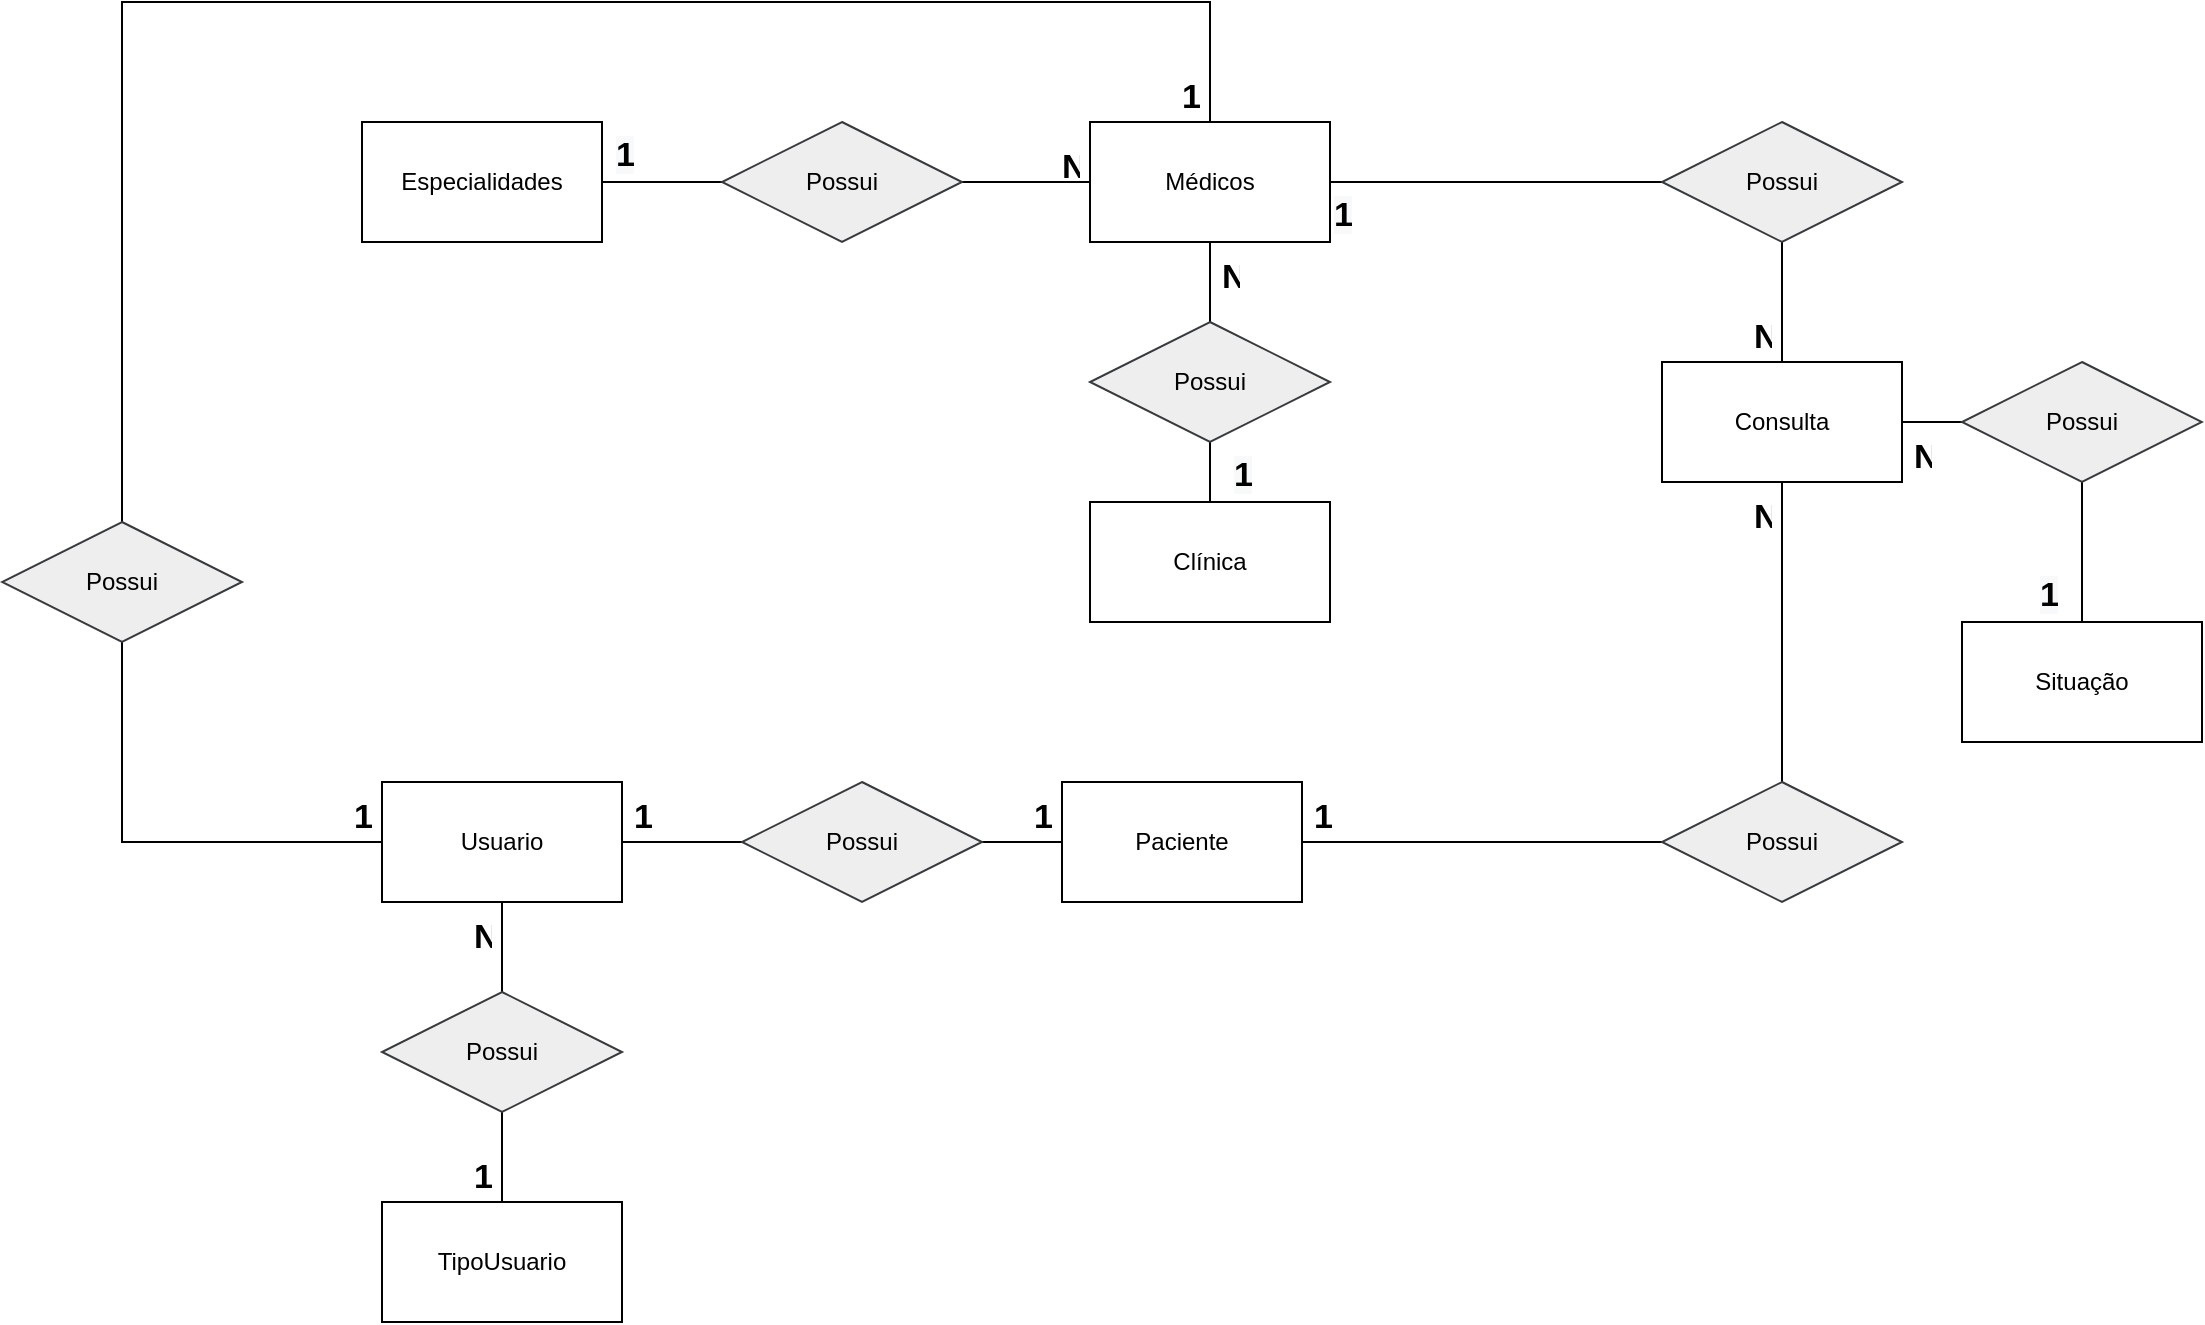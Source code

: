 <mxfile version="14.9.8" type="device" pages="2"><diagram id="kyVCbnSYXEDxs7uujvQm" name="Conceitual"><mxGraphModel dx="1800" dy="532" grid="1" gridSize="10" guides="1" tooltips="1" connect="1" arrows="1" fold="1" page="1" pageScale="1" pageWidth="827" pageHeight="1169" math="0" shadow="0"><root><mxCell id="0"/><mxCell id="1" parent="0"/><mxCell id="xKn_lGctxGdUPcm4tWQp-11" style="edgeStyle=orthogonalEdgeStyle;rounded=0;orthogonalLoop=1;jettySize=auto;html=1;endArrow=none;endFill=0;" parent="1" source="xKn_lGctxGdUPcm4tWQp-1" target="xKn_lGctxGdUPcm4tWQp-9" edge="1"><mxGeometry relative="1" as="geometry"/></mxCell><mxCell id="xKn_lGctxGdUPcm4tWQp-1" value="Especialidades" style="rounded=0;whiteSpace=wrap;html=1;" parent="1" vertex="1"><mxGeometry x="-10" y="120" width="120" height="60" as="geometry"/></mxCell><mxCell id="xKn_lGctxGdUPcm4tWQp-14" style="edgeStyle=orthogonalEdgeStyle;rounded=0;orthogonalLoop=1;jettySize=auto;html=1;entryX=0.5;entryY=0;entryDx=0;entryDy=0;endArrow=none;endFill=0;" parent="1" source="xKn_lGctxGdUPcm4tWQp-2" target="xKn_lGctxGdUPcm4tWQp-13" edge="1"><mxGeometry relative="1" as="geometry"/></mxCell><mxCell id="xKn_lGctxGdUPcm4tWQp-26" style="edgeStyle=orthogonalEdgeStyle;rounded=0;orthogonalLoop=1;jettySize=auto;html=1;entryX=0.5;entryY=0;entryDx=0;entryDy=0;endArrow=none;endFill=0;" parent="1" source="xKn_lGctxGdUPcm4tWQp-2" target="xKn_lGctxGdUPcm4tWQp-24" edge="1"><mxGeometry relative="1" as="geometry"><Array as="points"><mxPoint x="414" y="60"/><mxPoint x="-130" y="60"/></Array></mxGeometry></mxCell><mxCell id="xKn_lGctxGdUPcm4tWQp-34" style="edgeStyle=orthogonalEdgeStyle;rounded=0;orthogonalLoop=1;jettySize=auto;html=1;entryX=0;entryY=0.5;entryDx=0;entryDy=0;endArrow=none;endFill=0;" parent="1" source="xKn_lGctxGdUPcm4tWQp-2" target="xKn_lGctxGdUPcm4tWQp-33" edge="1"><mxGeometry relative="1" as="geometry"/></mxCell><mxCell id="xKn_lGctxGdUPcm4tWQp-2" value="Médicos" style="rounded=0;whiteSpace=wrap;html=1;" parent="1" vertex="1"><mxGeometry x="354" y="120" width="120" height="60" as="geometry"/></mxCell><mxCell id="xKn_lGctxGdUPcm4tWQp-4" value="Clínica" style="rounded=0;whiteSpace=wrap;html=1;" parent="1" vertex="1"><mxGeometry x="354" y="310" width="120" height="60" as="geometry"/></mxCell><mxCell id="xKn_lGctxGdUPcm4tWQp-17" style="edgeStyle=orthogonalEdgeStyle;rounded=0;orthogonalLoop=1;jettySize=auto;html=1;entryX=0;entryY=0.5;entryDx=0;entryDy=0;endArrow=none;endFill=0;" parent="1" source="xKn_lGctxGdUPcm4tWQp-5" target="xKn_lGctxGdUPcm4tWQp-16" edge="1"><mxGeometry relative="1" as="geometry"/></mxCell><mxCell id="xKn_lGctxGdUPcm4tWQp-22" style="edgeStyle=orthogonalEdgeStyle;rounded=0;orthogonalLoop=1;jettySize=auto;html=1;entryX=1;entryY=0.5;entryDx=0;entryDy=0;endArrow=none;endFill=0;" parent="1" source="xKn_lGctxGdUPcm4tWQp-5" target="xKn_lGctxGdUPcm4tWQp-21" edge="1"><mxGeometry relative="1" as="geometry"/></mxCell><mxCell id="xKn_lGctxGdUPcm4tWQp-5" value="Paciente" style="rounded=0;whiteSpace=wrap;html=1;" parent="1" vertex="1"><mxGeometry x="340" y="450" width="120" height="60" as="geometry"/></mxCell><mxCell id="xKn_lGctxGdUPcm4tWQp-6" value="Consulta" style="rounded=0;whiteSpace=wrap;html=1;" parent="1" vertex="1"><mxGeometry x="640" y="240" width="120" height="60" as="geometry"/></mxCell><mxCell id="xKn_lGctxGdUPcm4tWQp-23" style="edgeStyle=orthogonalEdgeStyle;rounded=0;orthogonalLoop=1;jettySize=auto;html=1;entryX=0;entryY=0.5;entryDx=0;entryDy=0;endArrow=none;endFill=0;" parent="1" source="xKn_lGctxGdUPcm4tWQp-8" target="xKn_lGctxGdUPcm4tWQp-21" edge="1"><mxGeometry relative="1" as="geometry"/></mxCell><mxCell id="xKn_lGctxGdUPcm4tWQp-25" style="edgeStyle=orthogonalEdgeStyle;rounded=0;orthogonalLoop=1;jettySize=auto;html=1;entryX=0.5;entryY=1;entryDx=0;entryDy=0;endArrow=none;endFill=0;" parent="1" source="xKn_lGctxGdUPcm4tWQp-8" target="xKn_lGctxGdUPcm4tWQp-24" edge="1"><mxGeometry relative="1" as="geometry"/></mxCell><mxCell id="5OIZsQiCX2js1_g0Q7gJ-3" style="edgeStyle=orthogonalEdgeStyle;rounded=0;orthogonalLoop=1;jettySize=auto;html=1;entryX=0.5;entryY=0;entryDx=0;entryDy=0;fontSize=17;endArrow=none;endFill=0;" edge="1" parent="1" source="xKn_lGctxGdUPcm4tWQp-8" target="5OIZsQiCX2js1_g0Q7gJ-2"><mxGeometry relative="1" as="geometry"/></mxCell><mxCell id="xKn_lGctxGdUPcm4tWQp-8" value="Usuario" style="rounded=0;whiteSpace=wrap;html=1;" parent="1" vertex="1"><mxGeometry y="450" width="120" height="60" as="geometry"/></mxCell><mxCell id="xKn_lGctxGdUPcm4tWQp-12" style="edgeStyle=orthogonalEdgeStyle;rounded=0;orthogonalLoop=1;jettySize=auto;html=1;endArrow=none;endFill=0;" parent="1" source="xKn_lGctxGdUPcm4tWQp-9" target="xKn_lGctxGdUPcm4tWQp-2" edge="1"><mxGeometry relative="1" as="geometry"/></mxCell><mxCell id="xKn_lGctxGdUPcm4tWQp-9" value="Possui" style="shape=rhombus;perimeter=rhombusPerimeter;whiteSpace=wrap;html=1;align=center;fillColor=#eeeeee;strokeColor=#36393d;" parent="1" vertex="1"><mxGeometry x="170" y="120" width="120" height="60" as="geometry"/></mxCell><mxCell id="xKn_lGctxGdUPcm4tWQp-15" style="edgeStyle=orthogonalEdgeStyle;rounded=0;orthogonalLoop=1;jettySize=auto;html=1;endArrow=none;endFill=0;" parent="1" source="xKn_lGctxGdUPcm4tWQp-13" target="xKn_lGctxGdUPcm4tWQp-4" edge="1"><mxGeometry relative="1" as="geometry"/></mxCell><mxCell id="xKn_lGctxGdUPcm4tWQp-13" value="Possui" style="shape=rhombus;perimeter=rhombusPerimeter;whiteSpace=wrap;html=1;align=center;fillColor=#eeeeee;strokeColor=#36393d;" parent="1" vertex="1"><mxGeometry x="354" y="220" width="120" height="60" as="geometry"/></mxCell><mxCell id="xKn_lGctxGdUPcm4tWQp-19" style="edgeStyle=orthogonalEdgeStyle;rounded=0;orthogonalLoop=1;jettySize=auto;html=1;entryX=0.5;entryY=1;entryDx=0;entryDy=0;endArrow=none;endFill=0;" parent="1" source="xKn_lGctxGdUPcm4tWQp-16" target="xKn_lGctxGdUPcm4tWQp-6" edge="1"><mxGeometry relative="1" as="geometry"/></mxCell><mxCell id="xKn_lGctxGdUPcm4tWQp-16" value="Possui" style="shape=rhombus;perimeter=rhombusPerimeter;whiteSpace=wrap;html=1;align=center;fillColor=#eeeeee;strokeColor=#36393d;" parent="1" vertex="1"><mxGeometry x="640" y="450" width="120" height="60" as="geometry"/></mxCell><mxCell id="xKn_lGctxGdUPcm4tWQp-21" value="Possui" style="shape=rhombus;perimeter=rhombusPerimeter;whiteSpace=wrap;html=1;align=center;fillColor=#eeeeee;strokeColor=#36393d;" parent="1" vertex="1"><mxGeometry x="180" y="450" width="120" height="60" as="geometry"/></mxCell><mxCell id="xKn_lGctxGdUPcm4tWQp-24" value="Possui" style="shape=rhombus;perimeter=rhombusPerimeter;whiteSpace=wrap;html=1;align=center;fillColor=#eeeeee;strokeColor=#36393d;" parent="1" vertex="1"><mxGeometry x="-190" y="320" width="120" height="60" as="geometry"/></mxCell><mxCell id="xKn_lGctxGdUPcm4tWQp-35" style="edgeStyle=orthogonalEdgeStyle;rounded=0;orthogonalLoop=1;jettySize=auto;html=1;entryX=0.5;entryY=0;entryDx=0;entryDy=0;endArrow=none;endFill=0;" parent="1" source="xKn_lGctxGdUPcm4tWQp-33" target="xKn_lGctxGdUPcm4tWQp-6" edge="1"><mxGeometry relative="1" as="geometry"/></mxCell><mxCell id="xKn_lGctxGdUPcm4tWQp-33" value="Possui" style="shape=rhombus;perimeter=rhombusPerimeter;whiteSpace=wrap;html=1;align=center;fillColor=#eeeeee;strokeColor=#36393d;" parent="1" vertex="1"><mxGeometry x="640" y="120" width="120" height="60" as="geometry"/></mxCell><mxCell id="xKn_lGctxGdUPcm4tWQp-38" style="edgeStyle=orthogonalEdgeStyle;rounded=0;orthogonalLoop=1;jettySize=auto;html=1;entryX=0.5;entryY=1;entryDx=0;entryDy=0;endArrow=none;endFill=0;" parent="1" source="xKn_lGctxGdUPcm4tWQp-36" target="xKn_lGctxGdUPcm4tWQp-37" edge="1"><mxGeometry relative="1" as="geometry"/></mxCell><mxCell id="xKn_lGctxGdUPcm4tWQp-36" value="Situação" style="rounded=0;whiteSpace=wrap;html=1;" parent="1" vertex="1"><mxGeometry x="790" y="370" width="120" height="60" as="geometry"/></mxCell><mxCell id="xKn_lGctxGdUPcm4tWQp-40" style="edgeStyle=orthogonalEdgeStyle;rounded=0;orthogonalLoop=1;jettySize=auto;html=1;entryX=1;entryY=0.5;entryDx=0;entryDy=0;endArrow=none;endFill=0;" parent="1" source="xKn_lGctxGdUPcm4tWQp-37" target="xKn_lGctxGdUPcm4tWQp-6" edge="1"><mxGeometry relative="1" as="geometry"/></mxCell><mxCell id="xKn_lGctxGdUPcm4tWQp-37" value="Possui" style="shape=rhombus;perimeter=rhombusPerimeter;whiteSpace=wrap;html=1;align=center;fillColor=#eeeeee;strokeColor=#36393d;" parent="1" vertex="1"><mxGeometry x="790" y="240" width="120" height="60" as="geometry"/></mxCell><mxCell id="xKn_lGctxGdUPcm4tWQp-41" value="1" style="text;strokeColor=none;fillColor=none;spacingLeft=4;spacingRight=4;overflow=hidden;rotatable=0;points=[[0,0.5],[1,0.5]];portConstraint=eastwest;fontSize=17;fontStyle=1" parent="1" vertex="1"><mxGeometry x="394" y="90" width="20" height="30" as="geometry"/></mxCell><mxCell id="xKn_lGctxGdUPcm4tWQp-43" value="1" style="text;strokeColor=none;fillColor=none;spacingLeft=4;spacingRight=4;overflow=hidden;rotatable=0;points=[[0,0.5],[1,0.5]];portConstraint=eastwest;fontSize=17;fontStyle=1" parent="1" vertex="1"><mxGeometry x="-20" y="450" width="20" height="30" as="geometry"/></mxCell><mxCell id="xKn_lGctxGdUPcm4tWQp-44" value="1" style="text;strokeColor=none;fillColor=none;spacingLeft=4;spacingRight=4;overflow=hidden;rotatable=0;points=[[0,0.5],[1,0.5]];portConstraint=eastwest;fontSize=17;fontStyle=1" parent="1" vertex="1"><mxGeometry x="120" y="450" width="20" height="30" as="geometry"/></mxCell><mxCell id="xKn_lGctxGdUPcm4tWQp-45" value="1" style="text;strokeColor=none;fillColor=none;spacingLeft=4;spacingRight=4;overflow=hidden;rotatable=0;points=[[0,0.5],[1,0.5]];portConstraint=eastwest;fontSize=17;fontStyle=1" parent="1" vertex="1"><mxGeometry x="320" y="450" width="20" height="30" as="geometry"/></mxCell><mxCell id="xKn_lGctxGdUPcm4tWQp-46" value="1" style="text;strokeColor=none;fillColor=none;spacingLeft=4;spacingRight=4;overflow=hidden;rotatable=0;points=[[0,0.5],[1,0.5]];portConstraint=eastwest;fontSize=17;fontStyle=1" parent="1" vertex="1"><mxGeometry x="460" y="450" width="20" height="30" as="geometry"/></mxCell><mxCell id="xKn_lGctxGdUPcm4tWQp-47" value="N" style="text;strokeColor=none;fillColor=none;spacingLeft=4;spacingRight=4;overflow=hidden;rotatable=0;points=[[0,0.5],[1,0.5]];portConstraint=eastwest;fontSize=17;fontStyle=1" parent="1" vertex="1"><mxGeometry x="680" y="300" width="20" height="30" as="geometry"/></mxCell><mxCell id="xKn_lGctxGdUPcm4tWQp-53" value="&lt;span style=&quot;color: rgb(0, 0, 0); font-family: helvetica; font-size: 17px; font-style: normal; font-weight: 700; letter-spacing: normal; text-align: left; text-indent: 0px; text-transform: none; word-spacing: 0px; background-color: rgb(248, 249, 250); display: inline; float: none;&quot;&gt;1&lt;/span&gt;" style="text;whiteSpace=wrap;html=1;fontSize=17;" parent="1" vertex="1"><mxGeometry x="827" y="340" width="30" height="40" as="geometry"/></mxCell><mxCell id="xKn_lGctxGdUPcm4tWQp-55" value="N" style="text;strokeColor=none;fillColor=none;spacingLeft=4;spacingRight=4;overflow=hidden;rotatable=0;points=[[0,0.5],[1,0.5]];portConstraint=eastwest;fontSize=17;fontStyle=1" parent="1" vertex="1"><mxGeometry x="760" y="270" width="20" height="30" as="geometry"/></mxCell><mxCell id="xKn_lGctxGdUPcm4tWQp-56" value="&lt;span style=&quot;color: rgb(0, 0, 0); font-family: helvetica; font-size: 17px; font-style: normal; font-weight: 700; letter-spacing: normal; text-align: left; text-indent: 0px; text-transform: none; word-spacing: 0px; background-color: rgb(248, 249, 250); display: inline; float: none;&quot;&gt;1&lt;/span&gt;" style="text;whiteSpace=wrap;html=1;fontSize=17;" parent="1" vertex="1"><mxGeometry x="474" y="150" width="30" height="40" as="geometry"/></mxCell><mxCell id="xKn_lGctxGdUPcm4tWQp-57" value="N" style="text;strokeColor=none;fillColor=none;spacingLeft=4;spacingRight=4;overflow=hidden;rotatable=0;points=[[0,0.5],[1,0.5]];portConstraint=eastwest;fontSize=17;fontStyle=1" parent="1" vertex="1"><mxGeometry x="680" y="210" width="20" height="30" as="geometry"/></mxCell><mxCell id="xKn_lGctxGdUPcm4tWQp-58" value="&lt;span style=&quot;color: rgb(0, 0, 0); font-family: helvetica; font-size: 17px; font-style: normal; font-weight: 700; letter-spacing: normal; text-align: left; text-indent: 0px; text-transform: none; word-spacing: 0px; background-color: rgb(248, 249, 250); display: inline; float: none;&quot;&gt;1&lt;/span&gt;" style="text;whiteSpace=wrap;html=1;fontSize=17;" parent="1" vertex="1"><mxGeometry x="424" y="280" width="30" height="40" as="geometry"/></mxCell><mxCell id="xKn_lGctxGdUPcm4tWQp-59" value="N" style="text;strokeColor=none;fillColor=none;spacingLeft=4;spacingRight=4;overflow=hidden;rotatable=0;points=[[0,0.5],[1,0.5]];portConstraint=eastwest;fontSize=17;fontStyle=1" parent="1" vertex="1"><mxGeometry x="414" y="180" width="20" height="30" as="geometry"/></mxCell><mxCell id="xKn_lGctxGdUPcm4tWQp-60" value="&lt;span style=&quot;color: rgb(0, 0, 0); font-family: helvetica; font-size: 17px; font-style: normal; font-weight: 700; letter-spacing: normal; text-align: left; text-indent: 0px; text-transform: none; word-spacing: 0px; background-color: rgb(248, 249, 250); display: inline; float: none;&quot;&gt;1&lt;/span&gt;" style="text;whiteSpace=wrap;html=1;fontSize=17;" parent="1" vertex="1"><mxGeometry x="115" y="120" width="30" height="40" as="geometry"/></mxCell><mxCell id="xKn_lGctxGdUPcm4tWQp-61" value="N" style="text;strokeColor=none;fillColor=none;spacingLeft=4;spacingRight=4;overflow=hidden;rotatable=0;points=[[0,0.5],[1,0.5]];portConstraint=eastwest;fontSize=17;fontStyle=1" parent="1" vertex="1"><mxGeometry x="334" y="125" width="20" height="30" as="geometry"/></mxCell><mxCell id="GxhPL_GoNYqnLRy464fH-1" value="TipoUsuario" style="rounded=0;whiteSpace=wrap;html=1;" vertex="1" parent="1"><mxGeometry y="660" width="120" height="60" as="geometry"/></mxCell><mxCell id="5OIZsQiCX2js1_g0Q7gJ-4" style="edgeStyle=orthogonalEdgeStyle;rounded=0;orthogonalLoop=1;jettySize=auto;html=1;entryX=0.5;entryY=0;entryDx=0;entryDy=0;fontSize=17;endArrow=none;endFill=0;" edge="1" parent="1" source="5OIZsQiCX2js1_g0Q7gJ-2" target="GxhPL_GoNYqnLRy464fH-1"><mxGeometry relative="1" as="geometry"/></mxCell><mxCell id="5OIZsQiCX2js1_g0Q7gJ-2" value="Possui" style="shape=rhombus;perimeter=rhombusPerimeter;whiteSpace=wrap;html=1;align=center;fillColor=#eeeeee;strokeColor=#36393d;" vertex="1" parent="1"><mxGeometry y="555" width="120" height="60" as="geometry"/></mxCell><mxCell id="5OIZsQiCX2js1_g0Q7gJ-5" value="1" style="text;strokeColor=none;fillColor=none;spacingLeft=4;spacingRight=4;overflow=hidden;rotatable=0;points=[[0,0.5],[1,0.5]];portConstraint=eastwest;fontSize=17;fontStyle=1" vertex="1" parent="1"><mxGeometry x="40" y="630" width="20" height="30" as="geometry"/></mxCell><mxCell id="5OIZsQiCX2js1_g0Q7gJ-6" value="N" style="text;strokeColor=none;fillColor=none;spacingLeft=4;spacingRight=4;overflow=hidden;rotatable=0;points=[[0,0.5],[1,0.5]];portConstraint=eastwest;fontSize=17;fontStyle=1" vertex="1" parent="1"><mxGeometry x="40" y="510" width="20" height="30" as="geometry"/></mxCell></root></mxGraphModel></diagram><diagram id="wv5xsApm2tEbBOvEeQ_Q" name="Lógico"><mxGraphModel dx="973" dy="532" grid="1" gridSize="10" guides="1" tooltips="1" connect="1" arrows="1" fold="1" page="1" pageScale="1" pageWidth="827" pageHeight="1169" math="0" shadow="0"><root><mxCell id="UlKc3c4fsvr3SJuEGtlC-0"/><mxCell id="UlKc3c4fsvr3SJuEGtlC-1" parent="UlKc3c4fsvr3SJuEGtlC-0"/><mxCell id="G_xgUAaHMyagzJbyR8a2-0" value="Clinica" style="shape=table;startSize=30;container=1;collapsible=1;childLayout=tableLayout;fixedRows=1;rowLines=0;fontStyle=5;align=center;resizeLast=1;fontSize=17;fillColor=#eeeeee;strokeColor=#36393d;" parent="UlKc3c4fsvr3SJuEGtlC-1" vertex="1"><mxGeometry x="30" y="120" width="180" height="190" as="geometry"/></mxCell><mxCell id="G_xgUAaHMyagzJbyR8a2-1" value="" style="shape=partialRectangle;collapsible=0;dropTarget=0;pointerEvents=0;fillColor=none;top=0;left=0;bottom=1;right=0;points=[[0,0.5],[1,0.5]];portConstraint=eastwest;" parent="G_xgUAaHMyagzJbyR8a2-0" vertex="1"><mxGeometry y="30" width="180" height="30" as="geometry"/></mxCell><mxCell id="G_xgUAaHMyagzJbyR8a2-2" value="PK" style="shape=partialRectangle;connectable=0;fillColor=none;top=0;left=0;bottom=0;right=0;fontStyle=1;overflow=hidden;" parent="G_xgUAaHMyagzJbyR8a2-1" vertex="1"><mxGeometry width="30" height="30" as="geometry"/></mxCell><mxCell id="G_xgUAaHMyagzJbyR8a2-3" value="idClinica" style="shape=partialRectangle;connectable=0;fillColor=none;top=0;left=0;bottom=0;right=0;align=left;spacingLeft=6;fontStyle=5;overflow=hidden;" parent="G_xgUAaHMyagzJbyR8a2-1" vertex="1"><mxGeometry x="30" width="150" height="30" as="geometry"/></mxCell><mxCell id="G_xgUAaHMyagzJbyR8a2-13" value="" style="shape=partialRectangle;collapsible=0;dropTarget=0;pointerEvents=0;fillColor=none;top=0;left=0;bottom=0;right=0;points=[[0,0.5],[1,0.5]];portConstraint=eastwest;fontSize=17;" parent="G_xgUAaHMyagzJbyR8a2-0" vertex="1"><mxGeometry y="60" width="180" height="30" as="geometry"/></mxCell><mxCell id="G_xgUAaHMyagzJbyR8a2-14" value="" style="shape=partialRectangle;connectable=0;fillColor=none;top=0;left=0;bottom=0;right=0;editable=1;overflow=hidden;" parent="G_xgUAaHMyagzJbyR8a2-13" vertex="1"><mxGeometry width="30" height="30" as="geometry"/></mxCell><mxCell id="G_xgUAaHMyagzJbyR8a2-15" value="NomeClinica" style="shape=partialRectangle;connectable=0;fillColor=none;top=0;left=0;bottom=0;right=0;align=left;spacingLeft=6;overflow=hidden;" parent="G_xgUAaHMyagzJbyR8a2-13" vertex="1"><mxGeometry x="30" width="150" height="30" as="geometry"/></mxCell><mxCell id="G_xgUAaHMyagzJbyR8a2-4" value="" style="shape=partialRectangle;collapsible=0;dropTarget=0;pointerEvents=0;fillColor=none;top=0;left=0;bottom=0;right=0;points=[[0,0.5],[1,0.5]];portConstraint=eastwest;" parent="G_xgUAaHMyagzJbyR8a2-0" vertex="1"><mxGeometry y="90" width="180" height="30" as="geometry"/></mxCell><mxCell id="G_xgUAaHMyagzJbyR8a2-5" value="" style="shape=partialRectangle;connectable=0;fillColor=none;top=0;left=0;bottom=0;right=0;editable=1;overflow=hidden;" parent="G_xgUAaHMyagzJbyR8a2-4" vertex="1"><mxGeometry width="30" height="30" as="geometry"/></mxCell><mxCell id="G_xgUAaHMyagzJbyR8a2-6" value="CNPJ" style="shape=partialRectangle;connectable=0;fillColor=none;top=0;left=0;bottom=0;right=0;align=left;spacingLeft=6;overflow=hidden;" parent="G_xgUAaHMyagzJbyR8a2-4" vertex="1"><mxGeometry x="30" width="150" height="30" as="geometry"/></mxCell><mxCell id="G_xgUAaHMyagzJbyR8a2-7" value="" style="shape=partialRectangle;collapsible=0;dropTarget=0;pointerEvents=0;fillColor=none;top=0;left=0;bottom=0;right=0;points=[[0,0.5],[1,0.5]];portConstraint=eastwest;" parent="G_xgUAaHMyagzJbyR8a2-0" vertex="1"><mxGeometry y="120" width="180" height="30" as="geometry"/></mxCell><mxCell id="G_xgUAaHMyagzJbyR8a2-8" value="" style="shape=partialRectangle;connectable=0;fillColor=none;top=0;left=0;bottom=0;right=0;editable=1;overflow=hidden;" parent="G_xgUAaHMyagzJbyR8a2-7" vertex="1"><mxGeometry width="30" height="30" as="geometry"/></mxCell><mxCell id="G_xgUAaHMyagzJbyR8a2-9" value="Razão Social" style="shape=partialRectangle;connectable=0;fillColor=none;top=0;left=0;bottom=0;right=0;align=left;spacingLeft=6;overflow=hidden;" parent="G_xgUAaHMyagzJbyR8a2-7" vertex="1"><mxGeometry x="30" width="150" height="30" as="geometry"/></mxCell><mxCell id="G_xgUAaHMyagzJbyR8a2-10" value="" style="shape=partialRectangle;collapsible=0;dropTarget=0;pointerEvents=0;fillColor=none;top=0;left=0;bottom=0;right=0;points=[[0,0.5],[1,0.5]];portConstraint=eastwest;" parent="G_xgUAaHMyagzJbyR8a2-0" vertex="1"><mxGeometry y="150" width="180" height="30" as="geometry"/></mxCell><mxCell id="G_xgUAaHMyagzJbyR8a2-11" value="" style="shape=partialRectangle;connectable=0;fillColor=none;top=0;left=0;bottom=0;right=0;editable=1;overflow=hidden;" parent="G_xgUAaHMyagzJbyR8a2-10" vertex="1"><mxGeometry width="30" height="30" as="geometry"/></mxCell><mxCell id="G_xgUAaHMyagzJbyR8a2-12" value="Endereço" style="shape=partialRectangle;connectable=0;fillColor=none;top=0;left=0;bottom=0;right=0;align=left;spacingLeft=6;overflow=hidden;" parent="G_xgUAaHMyagzJbyR8a2-10" vertex="1"><mxGeometry x="30" width="150" height="30" as="geometry"/></mxCell><mxCell id="G_xgUAaHMyagzJbyR8a2-16" value="Especialidades" style="shape=table;startSize=30;container=1;collapsible=1;childLayout=tableLayout;fixedRows=1;rowLines=0;fontStyle=1;align=center;resizeLast=1;fontSize=17;fillColor=#eeeeee;strokeColor=#36393d;" parent="UlKc3c4fsvr3SJuEGtlC-1" vertex="1"><mxGeometry x="40" y="410" width="180" height="100" as="geometry"/></mxCell><mxCell id="G_xgUAaHMyagzJbyR8a2-17" value="" style="shape=partialRectangle;collapsible=0;dropTarget=0;pointerEvents=0;fillColor=none;top=0;left=0;bottom=1;right=0;points=[[0,0.5],[1,0.5]];portConstraint=eastwest;" parent="G_xgUAaHMyagzJbyR8a2-16" vertex="1"><mxGeometry y="30" width="180" height="30" as="geometry"/></mxCell><mxCell id="G_xgUAaHMyagzJbyR8a2-18" value="PK" style="shape=partialRectangle;connectable=0;fillColor=none;top=0;left=0;bottom=0;right=0;fontStyle=1;overflow=hidden;" parent="G_xgUAaHMyagzJbyR8a2-17" vertex="1"><mxGeometry width="30" height="30" as="geometry"/></mxCell><mxCell id="G_xgUAaHMyagzJbyR8a2-19" value="idEspecialidade" style="shape=partialRectangle;connectable=0;fillColor=none;top=0;left=0;bottom=0;right=0;align=left;spacingLeft=6;fontStyle=5;overflow=hidden;" parent="G_xgUAaHMyagzJbyR8a2-17" vertex="1"><mxGeometry x="30" width="150" height="30" as="geometry"/></mxCell><mxCell id="G_xgUAaHMyagzJbyR8a2-20" value="" style="shape=partialRectangle;collapsible=0;dropTarget=0;pointerEvents=0;fillColor=none;top=0;left=0;bottom=0;right=0;points=[[0,0.5],[1,0.5]];portConstraint=eastwest;" parent="G_xgUAaHMyagzJbyR8a2-16" vertex="1"><mxGeometry y="60" width="180" height="30" as="geometry"/></mxCell><mxCell id="G_xgUAaHMyagzJbyR8a2-21" value="" style="shape=partialRectangle;connectable=0;fillColor=none;top=0;left=0;bottom=0;right=0;editable=1;overflow=hidden;" parent="G_xgUAaHMyagzJbyR8a2-20" vertex="1"><mxGeometry width="30" height="30" as="geometry"/></mxCell><mxCell id="G_xgUAaHMyagzJbyR8a2-22" value="descricaoEspecialidade" style="shape=partialRectangle;connectable=0;fillColor=none;top=0;left=0;bottom=0;right=0;align=left;spacingLeft=6;overflow=hidden;" parent="G_xgUAaHMyagzJbyR8a2-20" vertex="1"><mxGeometry x="30" width="150" height="30" as="geometry"/></mxCell><mxCell id="G_xgUAaHMyagzJbyR8a2-42" value="Usuario" style="shape=table;startSize=30;container=1;collapsible=1;childLayout=tableLayout;fixedRows=1;rowLines=0;fontStyle=1;align=center;resizeLast=1;fontSize=17;fillColor=#eeeeee;strokeColor=#36393d;" parent="UlKc3c4fsvr3SJuEGtlC-1" vertex="1"><mxGeometry x="600" y="130" width="180" height="220" as="geometry"/></mxCell><mxCell id="G_xgUAaHMyagzJbyR8a2-43" value="" style="shape=partialRectangle;collapsible=0;dropTarget=0;pointerEvents=0;fillColor=none;top=0;left=0;bottom=0;right=0;points=[[0,0.5],[1,0.5]];portConstraint=eastwest;" parent="G_xgUAaHMyagzJbyR8a2-42" vertex="1"><mxGeometry y="30" width="180" height="30" as="geometry"/></mxCell><mxCell id="G_xgUAaHMyagzJbyR8a2-44" value="PK" style="shape=partialRectangle;connectable=0;fillColor=none;top=0;left=0;bottom=0;right=0;fontStyle=1;overflow=hidden;" parent="G_xgUAaHMyagzJbyR8a2-43" vertex="1"><mxGeometry width="60" height="30" as="geometry"/></mxCell><mxCell id="G_xgUAaHMyagzJbyR8a2-45" value="idUsuario" style="shape=partialRectangle;connectable=0;fillColor=none;top=0;left=0;bottom=0;right=0;align=left;spacingLeft=6;fontStyle=5;overflow=hidden;" parent="G_xgUAaHMyagzJbyR8a2-43" vertex="1"><mxGeometry x="60" width="120" height="30" as="geometry"/></mxCell><mxCell id="G_xgUAaHMyagzJbyR8a2-55" value="" style="shape=partialRectangle;collapsible=0;dropTarget=0;pointerEvents=0;fillColor=none;top=0;left=0;bottom=0;right=0;points=[[0,0.5],[1,0.5]];portConstraint=eastwest;fontSize=17;" parent="G_xgUAaHMyagzJbyR8a2-42" vertex="1"><mxGeometry y="60" width="180" height="30" as="geometry"/></mxCell><mxCell id="G_xgUAaHMyagzJbyR8a2-56" value="FK" style="shape=partialRectangle;connectable=0;fillColor=none;top=0;left=0;bottom=0;right=0;fontStyle=1;overflow=hidden;" parent="G_xgUAaHMyagzJbyR8a2-55" vertex="1"><mxGeometry width="60" height="30" as="geometry"/></mxCell><mxCell id="G_xgUAaHMyagzJbyR8a2-57" value="idMedico" style="shape=partialRectangle;connectable=0;fillColor=none;top=0;left=0;bottom=0;right=0;align=left;spacingLeft=6;fontStyle=5;overflow=hidden;" parent="G_xgUAaHMyagzJbyR8a2-55" vertex="1"><mxGeometry x="60" width="120" height="30" as="geometry"/></mxCell><mxCell id="gNeZy8VFgdXkHFUSZrmE-16" value="" style="shape=partialRectangle;collapsible=0;dropTarget=0;pointerEvents=0;fillColor=none;top=0;left=0;bottom=0;right=0;points=[[0,0.5],[1,0.5]];portConstraint=eastwest;fontSize=17;" vertex="1" parent="G_xgUAaHMyagzJbyR8a2-42"><mxGeometry y="90" width="180" height="30" as="geometry"/></mxCell><mxCell id="gNeZy8VFgdXkHFUSZrmE-17" value="FK" style="shape=partialRectangle;connectable=0;fillColor=none;top=0;left=0;bottom=0;right=0;fontStyle=1;overflow=hidden;" vertex="1" parent="gNeZy8VFgdXkHFUSZrmE-16"><mxGeometry width="60" height="30" as="geometry"/></mxCell><mxCell id="gNeZy8VFgdXkHFUSZrmE-18" value="idTipo" style="shape=partialRectangle;connectable=0;fillColor=none;top=0;left=0;bottom=0;right=0;align=left;spacingLeft=6;fontStyle=5;overflow=hidden;" vertex="1" parent="gNeZy8VFgdXkHFUSZrmE-16"><mxGeometry x="60" width="120" height="30" as="geometry"/></mxCell><mxCell id="G_xgUAaHMyagzJbyR8a2-46" value="" style="shape=partialRectangle;collapsible=0;dropTarget=0;pointerEvents=0;fillColor=none;top=0;left=0;bottom=1;right=0;points=[[0,0.5],[1,0.5]];portConstraint=eastwest;" parent="G_xgUAaHMyagzJbyR8a2-42" vertex="1"><mxGeometry y="120" width="180" height="30" as="geometry"/></mxCell><mxCell id="G_xgUAaHMyagzJbyR8a2-47" value="FK" style="shape=partialRectangle;connectable=0;fillColor=none;top=0;left=0;bottom=0;right=0;fontStyle=1;overflow=hidden;" parent="G_xgUAaHMyagzJbyR8a2-46" vertex="1"><mxGeometry width="60" height="30" as="geometry"/></mxCell><mxCell id="G_xgUAaHMyagzJbyR8a2-48" value="idPaciente" style="shape=partialRectangle;connectable=0;fillColor=none;top=0;left=0;bottom=0;right=0;align=left;spacingLeft=6;fontStyle=5;overflow=hidden;" parent="G_xgUAaHMyagzJbyR8a2-46" vertex="1"><mxGeometry x="60" width="120" height="30" as="geometry"/></mxCell><mxCell id="G_xgUAaHMyagzJbyR8a2-49" value="" style="shape=partialRectangle;collapsible=0;dropTarget=0;pointerEvents=0;fillColor=none;top=0;left=0;bottom=0;right=0;points=[[0,0.5],[1,0.5]];portConstraint=eastwest;" parent="G_xgUAaHMyagzJbyR8a2-42" vertex="1"><mxGeometry y="150" width="180" height="30" as="geometry"/></mxCell><mxCell id="G_xgUAaHMyagzJbyR8a2-50" value="" style="shape=partialRectangle;connectable=0;fillColor=none;top=0;left=0;bottom=0;right=0;editable=1;overflow=hidden;" parent="G_xgUAaHMyagzJbyR8a2-49" vertex="1"><mxGeometry width="60" height="30" as="geometry"/></mxCell><mxCell id="G_xgUAaHMyagzJbyR8a2-51" value="enderecoEmail" style="shape=partialRectangle;connectable=0;fillColor=none;top=0;left=0;bottom=0;right=0;align=left;spacingLeft=6;overflow=hidden;" parent="G_xgUAaHMyagzJbyR8a2-49" vertex="1"><mxGeometry x="60" width="120" height="30" as="geometry"/></mxCell><mxCell id="Gb1FYp9NwpwwqPke0TWU-99" value="" style="shape=partialRectangle;collapsible=0;dropTarget=0;pointerEvents=0;fillColor=none;top=0;left=0;bottom=0;right=0;points=[[0,0.5],[1,0.5]];portConstraint=eastwest;fontSize=17;" parent="G_xgUAaHMyagzJbyR8a2-42" vertex="1"><mxGeometry y="180" width="180" height="30" as="geometry"/></mxCell><mxCell id="Gb1FYp9NwpwwqPke0TWU-100" value="" style="shape=partialRectangle;connectable=0;fillColor=none;top=0;left=0;bottom=0;right=0;editable=1;overflow=hidden;" parent="Gb1FYp9NwpwwqPke0TWU-99" vertex="1"><mxGeometry width="60" height="30" as="geometry"/></mxCell><mxCell id="Gb1FYp9NwpwwqPke0TWU-101" value="senha" style="shape=partialRectangle;connectable=0;fillColor=none;top=0;left=0;bottom=0;right=0;align=left;spacingLeft=6;overflow=hidden;" parent="Gb1FYp9NwpwwqPke0TWU-99" vertex="1"><mxGeometry x="60" width="120" height="30" as="geometry"/></mxCell><mxCell id="Gb1FYp9NwpwwqPke0TWU-0" value="Medico" style="shape=table;startSize=30;container=1;collapsible=1;childLayout=tableLayout;fixedRows=1;rowLines=0;fontStyle=1;align=center;resizeLast=1;fontSize=17;fillColor=#eeeeee;strokeColor=#36393d;" parent="UlKc3c4fsvr3SJuEGtlC-1" vertex="1"><mxGeometry x="324" y="230" width="180" height="190" as="geometry"/></mxCell><mxCell id="Gb1FYp9NwpwwqPke0TWU-1" value="" style="shape=partialRectangle;collapsible=0;dropTarget=0;pointerEvents=0;fillColor=none;top=0;left=0;bottom=0;right=0;points=[[0,0.5],[1,0.5]];portConstraint=eastwest;" parent="Gb1FYp9NwpwwqPke0TWU-0" vertex="1"><mxGeometry y="30" width="180" height="30" as="geometry"/></mxCell><mxCell id="Gb1FYp9NwpwwqPke0TWU-2" value="PK" style="shape=partialRectangle;connectable=0;fillColor=none;top=0;left=0;bottom=0;right=0;fontStyle=1;overflow=hidden;" parent="Gb1FYp9NwpwwqPke0TWU-1" vertex="1"><mxGeometry width="60" height="30" as="geometry"/></mxCell><mxCell id="Gb1FYp9NwpwwqPke0TWU-3" value="idMedico" style="shape=partialRectangle;connectable=0;fillColor=none;top=0;left=0;bottom=0;right=0;align=left;spacingLeft=6;fontStyle=5;overflow=hidden;" parent="Gb1FYp9NwpwwqPke0TWU-1" vertex="1"><mxGeometry x="60" width="120" height="30" as="geometry"/></mxCell><mxCell id="Gb1FYp9NwpwwqPke0TWU-13" value="" style="shape=partialRectangle;collapsible=0;dropTarget=0;pointerEvents=0;fillColor=none;top=0;left=0;bottom=0;right=0;points=[[0,0.5],[1,0.5]];portConstraint=eastwest;fontSize=17;" parent="Gb1FYp9NwpwwqPke0TWU-0" vertex="1"><mxGeometry y="60" width="180" height="30" as="geometry"/></mxCell><mxCell id="Gb1FYp9NwpwwqPke0TWU-14" value="FK" style="shape=partialRectangle;connectable=0;fillColor=none;top=0;left=0;bottom=0;right=0;fontStyle=1;overflow=hidden;" parent="Gb1FYp9NwpwwqPke0TWU-13" vertex="1"><mxGeometry width="60" height="30" as="geometry"/></mxCell><mxCell id="Gb1FYp9NwpwwqPke0TWU-15" value="idClinica" style="shape=partialRectangle;connectable=0;fillColor=none;top=0;left=0;bottom=0;right=0;align=left;spacingLeft=6;fontStyle=5;overflow=hidden;" parent="Gb1FYp9NwpwwqPke0TWU-13" vertex="1"><mxGeometry x="60" width="120" height="30" as="geometry"/></mxCell><mxCell id="Gb1FYp9NwpwwqPke0TWU-4" value="" style="shape=partialRectangle;collapsible=0;dropTarget=0;pointerEvents=0;fillColor=none;top=0;left=0;bottom=1;right=0;points=[[0,0.5],[1,0.5]];portConstraint=eastwest;" parent="Gb1FYp9NwpwwqPke0TWU-0" vertex="1"><mxGeometry y="90" width="180" height="30" as="geometry"/></mxCell><mxCell id="Gb1FYp9NwpwwqPke0TWU-5" value="FK" style="shape=partialRectangle;connectable=0;fillColor=none;top=0;left=0;bottom=0;right=0;fontStyle=1;overflow=hidden;" parent="Gb1FYp9NwpwwqPke0TWU-4" vertex="1"><mxGeometry width="60" height="30" as="geometry"/></mxCell><mxCell id="Gb1FYp9NwpwwqPke0TWU-6" value="idEspecialidade" style="shape=partialRectangle;connectable=0;fillColor=none;top=0;left=0;bottom=0;right=0;align=left;spacingLeft=6;fontStyle=5;overflow=hidden;" parent="Gb1FYp9NwpwwqPke0TWU-4" vertex="1"><mxGeometry x="60" width="120" height="30" as="geometry"/></mxCell><mxCell id="Gb1FYp9NwpwwqPke0TWU-7" value="" style="shape=partialRectangle;collapsible=0;dropTarget=0;pointerEvents=0;fillColor=none;top=0;left=0;bottom=0;right=0;points=[[0,0.5],[1,0.5]];portConstraint=eastwest;" parent="Gb1FYp9NwpwwqPke0TWU-0" vertex="1"><mxGeometry y="120" width="180" height="30" as="geometry"/></mxCell><mxCell id="Gb1FYp9NwpwwqPke0TWU-8" value="" style="shape=partialRectangle;connectable=0;fillColor=none;top=0;left=0;bottom=0;right=0;editable=1;overflow=hidden;" parent="Gb1FYp9NwpwwqPke0TWU-7" vertex="1"><mxGeometry width="60" height="30" as="geometry"/></mxCell><mxCell id="Gb1FYp9NwpwwqPke0TWU-9" value="nomeMedico" style="shape=partialRectangle;connectable=0;fillColor=none;top=0;left=0;bottom=0;right=0;align=left;spacingLeft=6;overflow=hidden;" parent="Gb1FYp9NwpwwqPke0TWU-7" vertex="1"><mxGeometry x="60" width="120" height="30" as="geometry"/></mxCell><mxCell id="Gb1FYp9NwpwwqPke0TWU-10" value="" style="shape=partialRectangle;collapsible=0;dropTarget=0;pointerEvents=0;fillColor=none;top=0;left=0;bottom=0;right=0;points=[[0,0.5],[1,0.5]];portConstraint=eastwest;" parent="Gb1FYp9NwpwwqPke0TWU-0" vertex="1"><mxGeometry y="150" width="180" height="30" as="geometry"/></mxCell><mxCell id="Gb1FYp9NwpwwqPke0TWU-11" value="" style="shape=partialRectangle;connectable=0;fillColor=none;top=0;left=0;bottom=0;right=0;editable=1;overflow=hidden;" parent="Gb1FYp9NwpwwqPke0TWU-10" vertex="1"><mxGeometry width="60" height="30" as="geometry"/></mxCell><mxCell id="Gb1FYp9NwpwwqPke0TWU-12" value="CRM" style="shape=partialRectangle;connectable=0;fillColor=none;top=0;left=0;bottom=0;right=0;align=left;spacingLeft=6;overflow=hidden;" parent="Gb1FYp9NwpwwqPke0TWU-10" vertex="1"><mxGeometry x="60" width="120" height="30" as="geometry"/></mxCell><mxCell id="Gb1FYp9NwpwwqPke0TWU-19" value="Paciente" style="shape=table;startSize=30;container=1;collapsible=1;childLayout=tableLayout;fixedRows=1;rowLines=0;fontStyle=1;align=center;resizeLast=1;fontSize=17;fillColor=#eeeeee;strokeColor=#36393d;" parent="UlKc3c4fsvr3SJuEGtlC-1" vertex="1"><mxGeometry x="620" y="585" width="180" height="220" as="geometry"/></mxCell><mxCell id="Gb1FYp9NwpwwqPke0TWU-20" value="" style="shape=partialRectangle;collapsible=0;dropTarget=0;pointerEvents=0;fillColor=none;top=0;left=0;bottom=0;right=0;points=[[0,0.5],[1,0.5]];portConstraint=eastwest;" parent="Gb1FYp9NwpwwqPke0TWU-19" vertex="1"><mxGeometry y="30" width="180" height="30" as="geometry"/></mxCell><mxCell id="Gb1FYp9NwpwwqPke0TWU-21" value="PK" style="shape=partialRectangle;connectable=0;fillColor=none;top=0;left=0;bottom=0;right=0;fontStyle=1;overflow=hidden;" parent="Gb1FYp9NwpwwqPke0TWU-20" vertex="1"><mxGeometry width="60" height="30" as="geometry"/></mxCell><mxCell id="Gb1FYp9NwpwwqPke0TWU-22" value="idPaciente" style="shape=partialRectangle;connectable=0;fillColor=none;top=0;left=0;bottom=0;right=0;align=left;spacingLeft=6;fontStyle=5;overflow=hidden;" parent="Gb1FYp9NwpwwqPke0TWU-20" vertex="1"><mxGeometry x="60" width="120" height="30" as="geometry"/></mxCell><mxCell id="Gb1FYp9NwpwwqPke0TWU-26" value="" style="shape=partialRectangle;collapsible=0;dropTarget=0;pointerEvents=0;fillColor=none;top=0;left=0;bottom=0;right=0;points=[[0,0.5],[1,0.5]];portConstraint=eastwest;" parent="Gb1FYp9NwpwwqPke0TWU-19" vertex="1"><mxGeometry y="60" width="180" height="30" as="geometry"/></mxCell><mxCell id="Gb1FYp9NwpwwqPke0TWU-27" value="" style="shape=partialRectangle;connectable=0;fillColor=none;top=0;left=0;bottom=0;right=0;editable=1;overflow=hidden;" parent="Gb1FYp9NwpwwqPke0TWU-26" vertex="1"><mxGeometry width="60" height="30" as="geometry"/></mxCell><mxCell id="Gb1FYp9NwpwwqPke0TWU-28" value="nomePaciente" style="shape=partialRectangle;connectable=0;fillColor=none;top=0;left=0;bottom=0;right=0;align=left;spacingLeft=6;overflow=hidden;" parent="Gb1FYp9NwpwwqPke0TWU-26" vertex="1"><mxGeometry x="60" width="120" height="30" as="geometry"/></mxCell><mxCell id="Gb1FYp9NwpwwqPke0TWU-29" value="" style="shape=partialRectangle;collapsible=0;dropTarget=0;pointerEvents=0;fillColor=none;top=0;left=0;bottom=0;right=0;points=[[0,0.5],[1,0.5]];portConstraint=eastwest;" parent="Gb1FYp9NwpwwqPke0TWU-19" vertex="1"><mxGeometry y="90" width="180" height="30" as="geometry"/></mxCell><mxCell id="Gb1FYp9NwpwwqPke0TWU-30" value="" style="shape=partialRectangle;connectable=0;fillColor=none;top=0;left=0;bottom=0;right=0;editable=1;overflow=hidden;" parent="Gb1FYp9NwpwwqPke0TWU-29" vertex="1"><mxGeometry width="60" height="30" as="geometry"/></mxCell><mxCell id="Gb1FYp9NwpwwqPke0TWU-31" value="dataNascimento" style="shape=partialRectangle;connectable=0;fillColor=none;top=0;left=0;bottom=0;right=0;align=left;spacingLeft=6;overflow=hidden;" parent="Gb1FYp9NwpwwqPke0TWU-29" vertex="1"><mxGeometry x="60" width="120" height="30" as="geometry"/></mxCell><mxCell id="Gb1FYp9NwpwwqPke0TWU-32" value="" style="shape=partialRectangle;collapsible=0;dropTarget=0;pointerEvents=0;fillColor=none;top=0;left=0;bottom=0;right=0;points=[[0,0.5],[1,0.5]];portConstraint=eastwest;fontSize=17;" parent="Gb1FYp9NwpwwqPke0TWU-19" vertex="1"><mxGeometry y="120" width="180" height="30" as="geometry"/></mxCell><mxCell id="Gb1FYp9NwpwwqPke0TWU-33" value="" style="shape=partialRectangle;connectable=0;fillColor=none;top=0;left=0;bottom=0;right=0;editable=1;overflow=hidden;" parent="Gb1FYp9NwpwwqPke0TWU-32" vertex="1"><mxGeometry width="60" height="30" as="geometry"/></mxCell><mxCell id="Gb1FYp9NwpwwqPke0TWU-34" value="CPF" style="shape=partialRectangle;connectable=0;fillColor=none;top=0;left=0;bottom=0;right=0;align=left;spacingLeft=6;overflow=hidden;" parent="Gb1FYp9NwpwwqPke0TWU-32" vertex="1"><mxGeometry x="60" width="120" height="30" as="geometry"/></mxCell><mxCell id="Gb1FYp9NwpwwqPke0TWU-35" value="" style="shape=partialRectangle;collapsible=0;dropTarget=0;pointerEvents=0;fillColor=none;top=0;left=0;bottom=0;right=0;points=[[0,0.5],[1,0.5]];portConstraint=eastwest;fontSize=17;" parent="Gb1FYp9NwpwwqPke0TWU-19" vertex="1"><mxGeometry y="150" width="180" height="30" as="geometry"/></mxCell><mxCell id="Gb1FYp9NwpwwqPke0TWU-36" value="" style="shape=partialRectangle;connectable=0;fillColor=none;top=0;left=0;bottom=0;right=0;editable=1;overflow=hidden;" parent="Gb1FYp9NwpwwqPke0TWU-35" vertex="1"><mxGeometry width="60" height="30" as="geometry"/></mxCell><mxCell id="Gb1FYp9NwpwwqPke0TWU-37" value="enderecoPaciente" style="shape=partialRectangle;connectable=0;fillColor=none;top=0;left=0;bottom=0;right=0;align=left;spacingLeft=6;overflow=hidden;" parent="Gb1FYp9NwpwwqPke0TWU-35" vertex="1"><mxGeometry x="60" width="120" height="30" as="geometry"/></mxCell><mxCell id="Il-pVhvM0ECMZ0i0N9We-4" value="" style="shape=partialRectangle;collapsible=0;dropTarget=0;pointerEvents=0;fillColor=none;top=0;left=0;bottom=0;right=0;points=[[0,0.5],[1,0.5]];portConstraint=eastwest;fontSize=17;" vertex="1" parent="Gb1FYp9NwpwwqPke0TWU-19"><mxGeometry y="180" width="180" height="30" as="geometry"/></mxCell><mxCell id="Il-pVhvM0ECMZ0i0N9We-5" value="" style="shape=partialRectangle;connectable=0;fillColor=none;top=0;left=0;bottom=0;right=0;editable=1;overflow=hidden;" vertex="1" parent="Il-pVhvM0ECMZ0i0N9We-4"><mxGeometry width="60" height="30" as="geometry"/></mxCell><mxCell id="Il-pVhvM0ECMZ0i0N9We-6" value="Telefone" style="shape=partialRectangle;connectable=0;fillColor=none;top=0;left=0;bottom=0;right=0;align=left;spacingLeft=6;overflow=hidden;" vertex="1" parent="Il-pVhvM0ECMZ0i0N9We-4"><mxGeometry x="60" width="120" height="30" as="geometry"/></mxCell><mxCell id="Gb1FYp9NwpwwqPke0TWU-38" value="Situacao" style="shape=table;startSize=30;container=1;collapsible=1;childLayout=tableLayout;fixedRows=1;rowLines=0;fontStyle=1;align=center;resizeLast=1;fontSize=17;fillColor=#eeeeee;strokeColor=#36393d;" parent="UlKc3c4fsvr3SJuEGtlC-1" vertex="1"><mxGeometry x="620" y="430" width="180" height="100" as="geometry"/></mxCell><mxCell id="Gb1FYp9NwpwwqPke0TWU-39" value="" style="shape=partialRectangle;collapsible=0;dropTarget=0;pointerEvents=0;fillColor=none;top=0;left=0;bottom=1;right=0;points=[[0,0.5],[1,0.5]];portConstraint=eastwest;" parent="Gb1FYp9NwpwwqPke0TWU-38" vertex="1"><mxGeometry y="30" width="180" height="30" as="geometry"/></mxCell><mxCell id="Gb1FYp9NwpwwqPke0TWU-40" value="PK" style="shape=partialRectangle;connectable=0;fillColor=none;top=0;left=0;bottom=0;right=0;fontStyle=1;overflow=hidden;" parent="Gb1FYp9NwpwwqPke0TWU-39" vertex="1"><mxGeometry width="30" height="30" as="geometry"/></mxCell><mxCell id="Gb1FYp9NwpwwqPke0TWU-41" value="idSituacao" style="shape=partialRectangle;connectable=0;fillColor=none;top=0;left=0;bottom=0;right=0;align=left;spacingLeft=6;fontStyle=5;overflow=hidden;" parent="Gb1FYp9NwpwwqPke0TWU-39" vertex="1"><mxGeometry x="30" width="150" height="30" as="geometry"/></mxCell><mxCell id="Gb1FYp9NwpwwqPke0TWU-42" value="" style="shape=partialRectangle;collapsible=0;dropTarget=0;pointerEvents=0;fillColor=none;top=0;left=0;bottom=0;right=0;points=[[0,0.5],[1,0.5]];portConstraint=eastwest;" parent="Gb1FYp9NwpwwqPke0TWU-38" vertex="1"><mxGeometry y="60" width="180" height="30" as="geometry"/></mxCell><mxCell id="Gb1FYp9NwpwwqPke0TWU-43" value="" style="shape=partialRectangle;connectable=0;fillColor=none;top=0;left=0;bottom=0;right=0;editable=1;overflow=hidden;" parent="Gb1FYp9NwpwwqPke0TWU-42" vertex="1"><mxGeometry width="30" height="30" as="geometry"/></mxCell><mxCell id="Gb1FYp9NwpwwqPke0TWU-44" value="descricaoSituacao" style="shape=partialRectangle;connectable=0;fillColor=none;top=0;left=0;bottom=0;right=0;align=left;spacingLeft=6;overflow=hidden;" parent="Gb1FYp9NwpwwqPke0TWU-42" vertex="1"><mxGeometry x="30" width="150" height="30" as="geometry"/></mxCell><mxCell id="Gb1FYp9NwpwwqPke0TWU-77" value="Consulta" style="shape=table;startSize=30;container=1;collapsible=1;childLayout=tableLayout;fixedRows=1;rowLines=0;fontStyle=1;align=center;resizeLast=1;fontSize=17;fillColor=#eeeeee;strokeColor=#36393d;" parent="UlKc3c4fsvr3SJuEGtlC-1" vertex="1"><mxGeometry x="324" y="470" width="180" height="190" as="geometry"/></mxCell><mxCell id="Gb1FYp9NwpwwqPke0TWU-78" value="" style="shape=partialRectangle;collapsible=0;dropTarget=0;pointerEvents=0;fillColor=none;top=0;left=0;bottom=0;right=0;points=[[0,0.5],[1,0.5]];portConstraint=eastwest;" parent="Gb1FYp9NwpwwqPke0TWU-77" vertex="1"><mxGeometry y="30" width="180" height="30" as="geometry"/></mxCell><mxCell id="Gb1FYp9NwpwwqPke0TWU-79" value="PK" style="shape=partialRectangle;connectable=0;fillColor=none;top=0;left=0;bottom=0;right=0;fontStyle=1;overflow=hidden;" parent="Gb1FYp9NwpwwqPke0TWU-78" vertex="1"><mxGeometry width="60" height="30" as="geometry"/></mxCell><mxCell id="Gb1FYp9NwpwwqPke0TWU-80" value="idConsulta" style="shape=partialRectangle;connectable=0;fillColor=none;top=0;left=0;bottom=0;right=0;align=left;spacingLeft=6;fontStyle=5;overflow=hidden;" parent="Gb1FYp9NwpwwqPke0TWU-78" vertex="1"><mxGeometry x="60" width="120" height="30" as="geometry"/></mxCell><mxCell id="Gb1FYp9NwpwwqPke0TWU-96" value="" style="shape=partialRectangle;collapsible=0;dropTarget=0;pointerEvents=0;fillColor=none;top=0;left=0;bottom=0;right=0;points=[[0,0.5],[1,0.5]];portConstraint=eastwest;fontSize=17;" parent="Gb1FYp9NwpwwqPke0TWU-77" vertex="1"><mxGeometry y="60" width="180" height="30" as="geometry"/></mxCell><mxCell id="Gb1FYp9NwpwwqPke0TWU-97" value="FK" style="shape=partialRectangle;connectable=0;fillColor=none;top=0;left=0;bottom=0;right=0;fontStyle=1;overflow=hidden;" parent="Gb1FYp9NwpwwqPke0TWU-96" vertex="1"><mxGeometry width="60" height="30" as="geometry"/></mxCell><mxCell id="Gb1FYp9NwpwwqPke0TWU-98" value="idSituacao" style="shape=partialRectangle;connectable=0;fillColor=none;top=0;left=0;bottom=0;right=0;align=left;spacingLeft=6;fontStyle=5;overflow=hidden;" parent="Gb1FYp9NwpwwqPke0TWU-96" vertex="1"><mxGeometry x="60" width="120" height="30" as="geometry"/></mxCell><mxCell id="Gb1FYp9NwpwwqPke0TWU-93" value="" style="shape=partialRectangle;collapsible=0;dropTarget=0;pointerEvents=0;fillColor=none;top=0;left=0;bottom=0;right=0;points=[[0,0.5],[1,0.5]];portConstraint=eastwest;fontSize=17;" parent="Gb1FYp9NwpwwqPke0TWU-77" vertex="1"><mxGeometry y="90" width="180" height="30" as="geometry"/></mxCell><mxCell id="Gb1FYp9NwpwwqPke0TWU-94" value="FK" style="shape=partialRectangle;connectable=0;fillColor=none;top=0;left=0;bottom=0;right=0;editable=1;overflow=hidden;fontStyle=1" parent="Gb1FYp9NwpwwqPke0TWU-93" vertex="1"><mxGeometry width="60" height="30" as="geometry"/></mxCell><mxCell id="Gb1FYp9NwpwwqPke0TWU-95" value="idPaciente" style="shape=partialRectangle;connectable=0;fillColor=none;top=0;left=0;bottom=0;right=0;align=left;spacingLeft=6;overflow=hidden;fontStyle=5" parent="Gb1FYp9NwpwwqPke0TWU-93" vertex="1"><mxGeometry x="60" width="120" height="30" as="geometry"/></mxCell><mxCell id="Gb1FYp9NwpwwqPke0TWU-81" value="" style="shape=partialRectangle;collapsible=0;dropTarget=0;pointerEvents=0;fillColor=none;top=0;left=0;bottom=1;right=0;points=[[0,0.5],[1,0.5]];portConstraint=eastwest;" parent="Gb1FYp9NwpwwqPke0TWU-77" vertex="1"><mxGeometry y="120" width="180" height="30" as="geometry"/></mxCell><mxCell id="Gb1FYp9NwpwwqPke0TWU-82" value="FK" style="shape=partialRectangle;connectable=0;fillColor=none;top=0;left=0;bottom=0;right=0;fontStyle=1;overflow=hidden;" parent="Gb1FYp9NwpwwqPke0TWU-81" vertex="1"><mxGeometry width="60" height="30" as="geometry"/></mxCell><mxCell id="Gb1FYp9NwpwwqPke0TWU-83" value="idMedico" style="shape=partialRectangle;connectable=0;fillColor=none;top=0;left=0;bottom=0;right=0;align=left;spacingLeft=6;fontStyle=5;overflow=hidden;" parent="Gb1FYp9NwpwwqPke0TWU-81" vertex="1"><mxGeometry x="60" width="120" height="30" as="geometry"/></mxCell><mxCell id="Gb1FYp9NwpwwqPke0TWU-84" value="" style="shape=partialRectangle;collapsible=0;dropTarget=0;pointerEvents=0;fillColor=none;top=0;left=0;bottom=0;right=0;points=[[0,0.5],[1,0.5]];portConstraint=eastwest;" parent="Gb1FYp9NwpwwqPke0TWU-77" vertex="1"><mxGeometry y="150" width="180" height="30" as="geometry"/></mxCell><mxCell id="Gb1FYp9NwpwwqPke0TWU-85" value="" style="shape=partialRectangle;connectable=0;fillColor=none;top=0;left=0;bottom=0;right=0;editable=1;overflow=hidden;" parent="Gb1FYp9NwpwwqPke0TWU-84" vertex="1"><mxGeometry width="60" height="30" as="geometry"/></mxCell><mxCell id="Gb1FYp9NwpwwqPke0TWU-86" value="DataConsulta" style="shape=partialRectangle;connectable=0;fillColor=none;top=0;left=0;bottom=0;right=0;align=left;spacingLeft=6;overflow=hidden;" parent="Gb1FYp9NwpwwqPke0TWU-84" vertex="1"><mxGeometry x="60" width="120" height="30" as="geometry"/></mxCell><mxCell id="Gb1FYp9NwpwwqPke0TWU-102" value="" style="edgeStyle=entityRelationEdgeStyle;fontSize=12;html=1;endArrow=ERoneToMany;exitX=1;exitY=0.5;exitDx=0;exitDy=0;entryX=0;entryY=0.5;entryDx=0;entryDy=0;" parent="UlKc3c4fsvr3SJuEGtlC-1" source="G_xgUAaHMyagzJbyR8a2-1" target="Gb1FYp9NwpwwqPke0TWU-13" edge="1"><mxGeometry width="100" height="100" relative="1" as="geometry"><mxPoint x="370" y="400" as="sourcePoint"/><mxPoint x="470" y="300" as="targetPoint"/></mxGeometry></mxCell><mxCell id="Gb1FYp9NwpwwqPke0TWU-103" value="" style="edgeStyle=entityRelationEdgeStyle;fontSize=12;html=1;endArrow=ERoneToMany;exitX=1;exitY=0.5;exitDx=0;exitDy=0;entryX=0;entryY=0.5;entryDx=0;entryDy=0;" parent="UlKc3c4fsvr3SJuEGtlC-1" source="G_xgUAaHMyagzJbyR8a2-17" target="Gb1FYp9NwpwwqPke0TWU-4" edge="1"><mxGeometry width="100" height="100" relative="1" as="geometry"><mxPoint x="350" y="400" as="sourcePoint"/><mxPoint x="450" y="300" as="targetPoint"/></mxGeometry></mxCell><mxCell id="Gb1FYp9NwpwwqPke0TWU-106" value="" style="edgeStyle=entityRelationEdgeStyle;fontSize=12;html=1;endArrow=ERoneToMany;exitX=0;exitY=0.5;exitDx=0;exitDy=0;entryX=1;entryY=0.5;entryDx=0;entryDy=0;" parent="UlKc3c4fsvr3SJuEGtlC-1" source="Gb1FYp9NwpwwqPke0TWU-39" target="Gb1FYp9NwpwwqPke0TWU-96" edge="1"><mxGeometry width="100" height="100" relative="1" as="geometry"><mxPoint x="590" y="500" as="sourcePoint"/><mxPoint x="690" y="400" as="targetPoint"/></mxGeometry></mxCell><mxCell id="Gb1FYp9NwpwwqPke0TWU-107" value="" style="edgeStyle=entityRelationEdgeStyle;fontSize=12;html=1;endArrow=ERoneToMany;exitX=0;exitY=0.5;exitDx=0;exitDy=0;" parent="UlKc3c4fsvr3SJuEGtlC-1" source="Gb1FYp9NwpwwqPke0TWU-20" target="Gb1FYp9NwpwwqPke0TWU-93" edge="1"><mxGeometry width="100" height="100" relative="1" as="geometry"><mxPoint x="610" y="675" as="sourcePoint"/><mxPoint x="530" y="400" as="targetPoint"/></mxGeometry></mxCell><mxCell id="Gb1FYp9NwpwwqPke0TWU-108" value="" style="edgeStyle=entityRelationEdgeStyle;fontSize=12;html=1;endArrow=ERoneToMany;entryX=1;entryY=0.5;entryDx=0;entryDy=0;exitX=1;exitY=0.5;exitDx=0;exitDy=0;" parent="UlKc3c4fsvr3SJuEGtlC-1" source="Gb1FYp9NwpwwqPke0TWU-1" target="Gb1FYp9NwpwwqPke0TWU-81" edge="1"><mxGeometry width="100" height="100" relative="1" as="geometry"><mxPoint x="810" y="310" as="sourcePoint"/><mxPoint x="530" y="400" as="targetPoint"/></mxGeometry></mxCell><mxCell id="gNeZy8VFgdXkHFUSZrmE-0" value="TipoUsuario" style="shape=table;startSize=30;container=1;collapsible=1;childLayout=tableLayout;fixedRows=1;rowLines=0;fontStyle=1;align=center;resizeLast=1;fontSize=17;fillColor=#eeeeee;strokeColor=#36393d;" vertex="1" parent="UlKc3c4fsvr3SJuEGtlC-1"><mxGeometry x="910" y="180" width="180" height="100" as="geometry"/></mxCell><mxCell id="gNeZy8VFgdXkHFUSZrmE-1" value="" style="shape=partialRectangle;collapsible=0;dropTarget=0;pointerEvents=0;fillColor=none;top=0;left=0;bottom=1;right=0;points=[[0,0.5],[1,0.5]];portConstraint=eastwest;" vertex="1" parent="gNeZy8VFgdXkHFUSZrmE-0"><mxGeometry y="30" width="180" height="30" as="geometry"/></mxCell><mxCell id="gNeZy8VFgdXkHFUSZrmE-2" value="PK" style="shape=partialRectangle;connectable=0;fillColor=none;top=0;left=0;bottom=0;right=0;fontStyle=1;overflow=hidden;" vertex="1" parent="gNeZy8VFgdXkHFUSZrmE-1"><mxGeometry width="30" height="30" as="geometry"/></mxCell><mxCell id="gNeZy8VFgdXkHFUSZrmE-3" value="idTipo" style="shape=partialRectangle;connectable=0;fillColor=none;top=0;left=0;bottom=0;right=0;align=left;spacingLeft=6;fontStyle=5;overflow=hidden;" vertex="1" parent="gNeZy8VFgdXkHFUSZrmE-1"><mxGeometry x="30" width="150" height="30" as="geometry"/></mxCell><mxCell id="gNeZy8VFgdXkHFUSZrmE-4" value="" style="shape=partialRectangle;collapsible=0;dropTarget=0;pointerEvents=0;fillColor=none;top=0;left=0;bottom=0;right=0;points=[[0,0.5],[1,0.5]];portConstraint=eastwest;" vertex="1" parent="gNeZy8VFgdXkHFUSZrmE-0"><mxGeometry y="60" width="180" height="30" as="geometry"/></mxCell><mxCell id="gNeZy8VFgdXkHFUSZrmE-5" value="" style="shape=partialRectangle;connectable=0;fillColor=none;top=0;left=0;bottom=0;right=0;editable=1;overflow=hidden;" vertex="1" parent="gNeZy8VFgdXkHFUSZrmE-4"><mxGeometry width="30" height="30" as="geometry"/></mxCell><mxCell id="gNeZy8VFgdXkHFUSZrmE-6" value="descricaoTipo" style="shape=partialRectangle;connectable=0;fillColor=none;top=0;left=0;bottom=0;right=0;align=left;spacingLeft=6;overflow=hidden;" vertex="1" parent="gNeZy8VFgdXkHFUSZrmE-4"><mxGeometry x="30" width="150" height="30" as="geometry"/></mxCell><mxCell id="gNeZy8VFgdXkHFUSZrmE-19" value="" style="edgeStyle=entityRelationEdgeStyle;fontSize=12;html=1;endArrow=ERoneToMany;exitX=0;exitY=0.5;exitDx=0;exitDy=0;entryX=1;entryY=0.5;entryDx=0;entryDy=0;" edge="1" parent="UlKc3c4fsvr3SJuEGtlC-1" source="gNeZy8VFgdXkHFUSZrmE-1" target="gNeZy8VFgdXkHFUSZrmE-16"><mxGeometry width="100" height="100" relative="1" as="geometry"><mxPoint x="690" y="240" as="sourcePoint"/><mxPoint x="790" y="140" as="targetPoint"/></mxGeometry></mxCell><mxCell id="TeuP5rUYIOflhldRixTN-0" value="" style="edgeStyle=entityRelationEdgeStyle;fontSize=12;html=1;endArrow=ERmandOne;startArrow=ERmandOne;exitX=1;exitY=0.5;exitDx=0;exitDy=0;entryX=0;entryY=0.5;entryDx=0;entryDy=0;" edge="1" parent="UlKc3c4fsvr3SJuEGtlC-1" source="Gb1FYp9NwpwwqPke0TWU-1" target="G_xgUAaHMyagzJbyR8a2-55"><mxGeometry width="100" height="100" relative="1" as="geometry"><mxPoint x="500" y="480" as="sourcePoint"/><mxPoint x="600" y="380" as="targetPoint"/></mxGeometry></mxCell><mxCell id="TeuP5rUYIOflhldRixTN-1" value="" style="edgeStyle=entityRelationEdgeStyle;fontSize=12;html=1;endArrow=ERmandOne;startArrow=ERmandOne;entryX=1;entryY=0.5;entryDx=0;entryDy=0;" edge="1" parent="UlKc3c4fsvr3SJuEGtlC-1" source="Gb1FYp9NwpwwqPke0TWU-20" target="G_xgUAaHMyagzJbyR8a2-46"><mxGeometry width="100" height="100" relative="1" as="geometry"><mxPoint x="990" y="630" as="sourcePoint"/><mxPoint x="976.0" y="420" as="targetPoint"/></mxGeometry></mxCell><mxCell id="TeuP5rUYIOflhldRixTN-3" value="" style="endArrow=none;html=1;rounded=0;fontSize=17;" edge="1" parent="UlKc3c4fsvr3SJuEGtlC-1"><mxGeometry relative="1" as="geometry"><mxPoint x="620" y="650" as="sourcePoint"/><mxPoint x="800" y="650" as="targetPoint"/></mxGeometry></mxCell></root></mxGraphModel></diagram></mxfile>